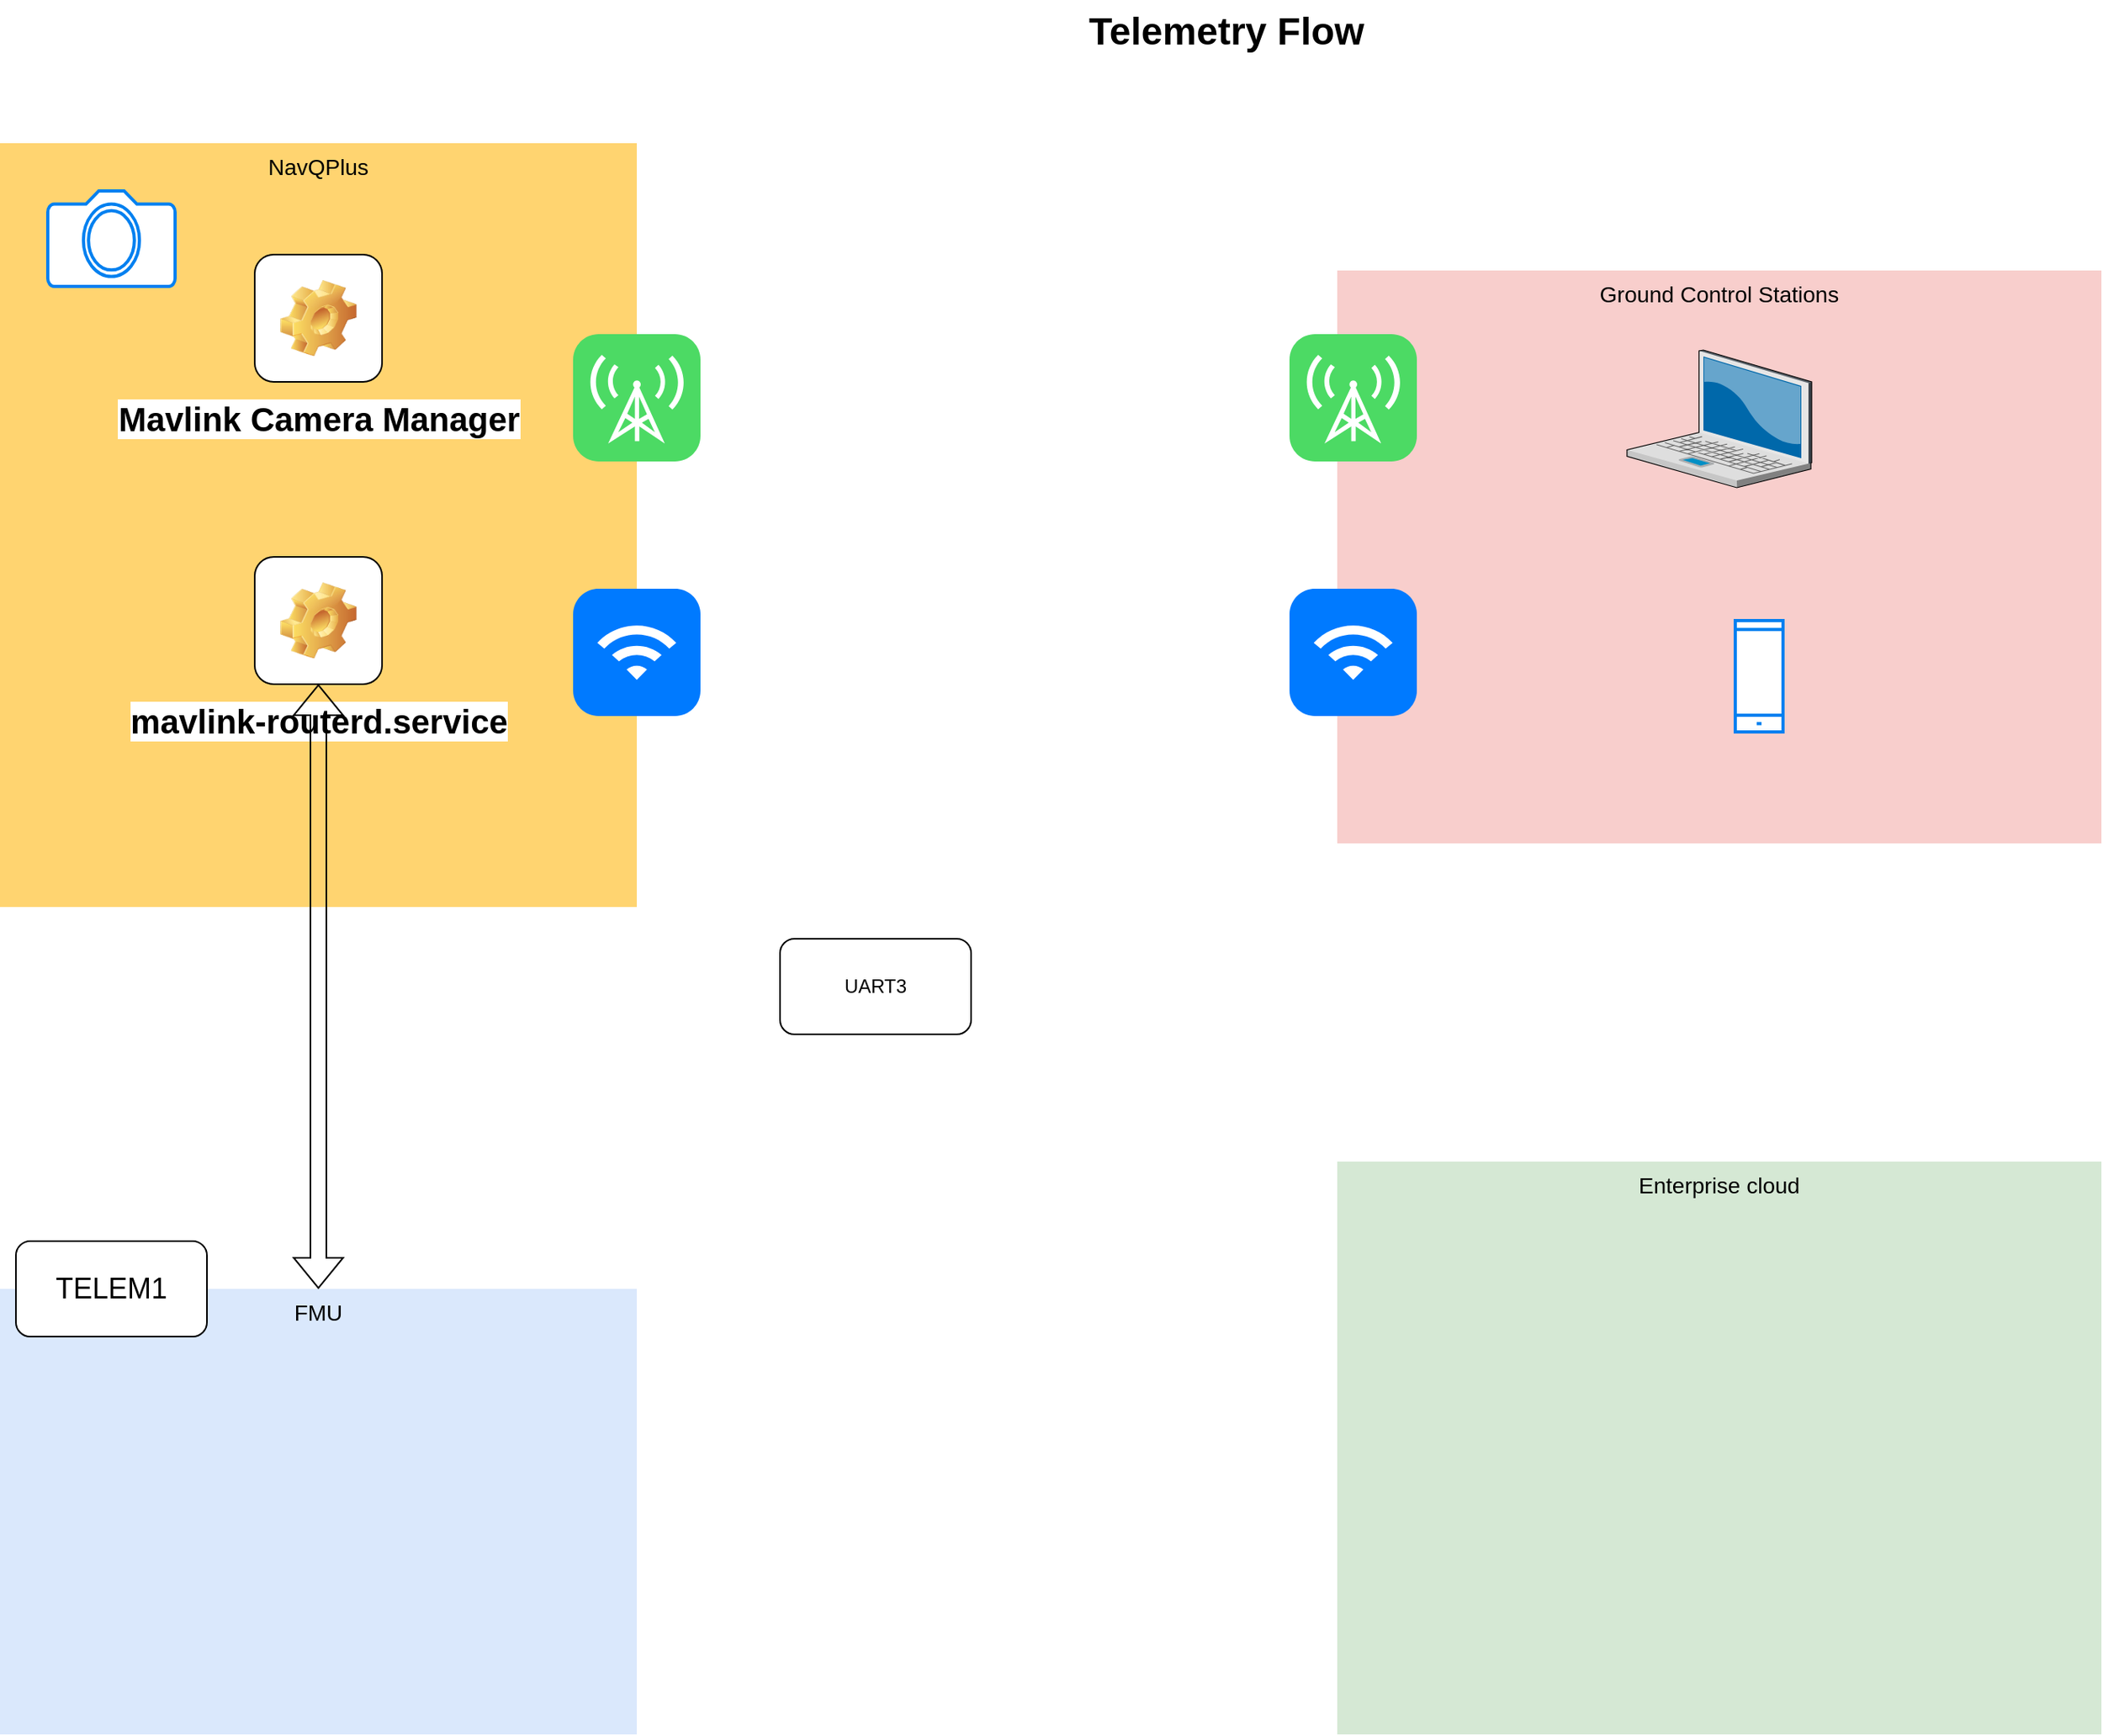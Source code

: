 <mxfile version="21.1.1" type="github">
  <diagram name="Page-1" id="e3a06f82-3646-2815-327d-82caf3d4e204">
    <mxGraphModel dx="1949" dy="1184" grid="1" gridSize="10" guides="1" tooltips="1" connect="1" arrows="1" fold="1" page="1" pageScale="1.5" pageWidth="1169" pageHeight="826" background="none" math="0" shadow="0">
      <root>
        <mxCell id="0" style=";html=1;" />
        <mxCell id="1" style=";html=1;" parent="0" />
        <mxCell id="6a7d8f32e03d9370-61" value="Ground Control Stations" style="whiteSpace=wrap;html=1;fillColor=#f8cecc;fontSize=14;strokeColor=none;verticalAlign=top;" parent="1" vertex="1">
          <mxGeometry x="1000" y="200" width="480" height="360" as="geometry" />
        </mxCell>
        <mxCell id="6a7d8f32e03d9370-60" value="Enterprise cloud" style="whiteSpace=wrap;html=1;fillColor=#d5e8d4;fontSize=14;strokeColor=none;verticalAlign=top;" parent="1" vertex="1">
          <mxGeometry x="1000" y="760" width="480" height="360" as="geometry" />
        </mxCell>
        <mxCell id="6a7d8f32e03d9370-58" value="FMU" style="whiteSpace=wrap;html=1;fillColor=#dae8fc;fontSize=14;strokeColor=none;verticalAlign=top;" parent="1" vertex="1">
          <mxGeometry x="160" y="840" width="400" height="280" as="geometry" />
        </mxCell>
        <mxCell id="6a7d8f32e03d9370-57" value="NavQPlus" style="whiteSpace=wrap;html=1;fillColor=#FFD470;gradientColor=none;fontSize=14;strokeColor=none;verticalAlign=top;" parent="1" vertex="1">
          <mxGeometry x="160" y="120" width="400" height="480" as="geometry" />
        </mxCell>
        <mxCell id="6a7d8f32e03d9370-62" value="Telemetry Flow" style="text;strokeColor=none;fillColor=none;html=1;fontSize=24;fontStyle=1;verticalAlign=middle;align=center;" parent="1" vertex="1">
          <mxGeometry x="499" y="30" width="861" height="40" as="geometry" />
        </mxCell>
        <mxCell id="46bzOM5QUvZG_PHuc6fb-7" value="" style="html=1;strokeWidth=1;shadow=0;dashed=0;shape=mxgraph.ios7.misc.broadcast;fillColor=#4CDA64;strokeColor=none;buttonText=;strokeColor2=#222222;fontColor=#222222;fontSize=8;verticalLabelPosition=bottom;verticalAlign=top;align=center;sketch=0;" vertex="1" parent="1">
          <mxGeometry x="520" y="240" width="80" height="80" as="geometry" />
        </mxCell>
        <mxCell id="46bzOM5QUvZG_PHuc6fb-8" value="" style="html=1;strokeWidth=1;shadow=0;dashed=0;shape=mxgraph.ios7.misc.wifi;fillColor=#007AFF;strokeColor=none;buttonText=;strokeColor2=#222222;fontColor=#222222;fontSize=8;verticalLabelPosition=bottom;verticalAlign=top;align=center;sketch=0;" vertex="1" parent="1">
          <mxGeometry x="520" y="400" width="80" height="80" as="geometry" />
        </mxCell>
        <mxCell id="46bzOM5QUvZG_PHuc6fb-9" value="" style="html=1;strokeWidth=1;shadow=0;dashed=0;shape=mxgraph.ios7.misc.broadcast;fillColor=#4CDA64;strokeColor=none;buttonText=;strokeColor2=#222222;fontColor=#222222;fontSize=8;verticalLabelPosition=bottom;verticalAlign=top;align=center;sketch=0;" vertex="1" parent="1">
          <mxGeometry x="970" y="240" width="80" height="80" as="geometry" />
        </mxCell>
        <mxCell id="46bzOM5QUvZG_PHuc6fb-10" value="" style="html=1;strokeWidth=1;shadow=0;dashed=0;shape=mxgraph.ios7.misc.wifi;fillColor=#007AFF;strokeColor=none;buttonText=;strokeColor2=#222222;fontColor=#222222;fontSize=8;verticalLabelPosition=bottom;verticalAlign=top;align=center;sketch=0;" vertex="1" parent="1">
          <mxGeometry x="970" y="400" width="80" height="80" as="geometry" />
        </mxCell>
        <mxCell id="46bzOM5QUvZG_PHuc6fb-11" value="&lt;b&gt;&lt;font style=&quot;font-size: 21px;&quot;&gt;mavlink-routerd.service&lt;/font&gt;&lt;/b&gt;" style="icon;html=1;image=img/clipart/Gear_128x128.png" vertex="1" parent="1">
          <mxGeometry x="320" y="380" width="80" height="80" as="geometry" />
        </mxCell>
        <mxCell id="46bzOM5QUvZG_PHuc6fb-12" value="" style="html=1;verticalLabelPosition=bottom;align=center;labelBackgroundColor=#ffffff;verticalAlign=top;strokeWidth=2;strokeColor=#0080F0;shadow=0;dashed=0;shape=mxgraph.ios7.icons.camera;" vertex="1" parent="1">
          <mxGeometry x="190" y="150" width="80" height="60" as="geometry" />
        </mxCell>
        <mxCell id="46bzOM5QUvZG_PHuc6fb-13" value="" style="verticalLabelPosition=bottom;sketch=0;aspect=fixed;html=1;verticalAlign=top;strokeColor=none;align=center;outlineConnect=0;shape=mxgraph.citrix.laptop_2;" vertex="1" parent="1">
          <mxGeometry x="1182" y="250" width="116" height="86.5" as="geometry" />
        </mxCell>
        <mxCell id="46bzOM5QUvZG_PHuc6fb-14" value="" style="html=1;verticalLabelPosition=bottom;align=center;labelBackgroundColor=#ffffff;verticalAlign=top;strokeWidth=2;strokeColor=#0080F0;shadow=0;dashed=0;shape=mxgraph.ios7.icons.smartphone;" vertex="1" parent="1">
          <mxGeometry x="1250" y="420" width="30" height="70" as="geometry" />
        </mxCell>
        <mxCell id="46bzOM5QUvZG_PHuc6fb-15" value="&lt;font style=&quot;font-size: 21px;&quot;&gt;&lt;b&gt;Mavlink Camera Manager&lt;br&gt;&lt;/b&gt;&lt;/font&gt;" style="icon;html=1;image=img/clipart/Gear_128x128.png" vertex="1" parent="1">
          <mxGeometry x="320" y="190" width="80" height="80" as="geometry" />
        </mxCell>
        <mxCell id="46bzOM5QUvZG_PHuc6fb-16" value="" style="shape=flexArrow;endArrow=classic;startArrow=classic;html=1;rounded=0;" edge="1" parent="1" source="6a7d8f32e03d9370-58" target="46bzOM5QUvZG_PHuc6fb-11">
          <mxGeometry width="100" height="100" relative="1" as="geometry">
            <mxPoint x="160" y="740" as="sourcePoint" />
            <mxPoint x="260" y="640" as="targetPoint" />
          </mxGeometry>
        </mxCell>
        <mxCell id="46bzOM5QUvZG_PHuc6fb-17" value="UART3" style="rounded=1;whiteSpace=wrap;html=1;" vertex="1" parent="1">
          <mxGeometry x="650" y="620" width="120" height="60" as="geometry" />
        </mxCell>
        <mxCell id="46bzOM5QUvZG_PHuc6fb-18" value="&lt;font style=&quot;font-size: 18px;&quot;&gt;TELEM1&lt;/font&gt;" style="rounded=1;whiteSpace=wrap;html=1;" vertex="1" parent="1">
          <mxGeometry x="170" y="810" width="120" height="60" as="geometry" />
        </mxCell>
      </root>
    </mxGraphModel>
  </diagram>
</mxfile>
